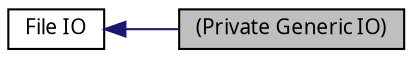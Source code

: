 digraph structs
{
  edge [fontname="FreeSans.ttf",fontsize=8,labelfontname="FreeSans.ttf",labelfontsize=8];
  node [fontname="FreeSans.ttf",fontsize=10,shape=record];
rankdir=LR;
  Node0 [label="(Private Generic IO)",height=0.2,width=0.4,color="black", fillcolor="grey75", style="filled" fontcolor="black"];
  Node1 [label="File IO",height=0.2,width=0.4,color="black", fillcolor="white", style="filled",URL="$group__FileIO.html"];
  Node1->Node0 [shape=plaintext, color="midnightblue", dir="back", style="solid"];
}
